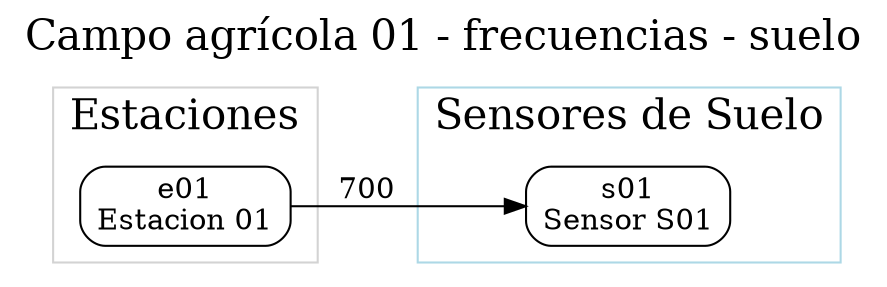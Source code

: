digraph G {
label="Campo agrícola 01 - frecuencias - suelo";
labelloc=top;
fontsize=20;
rankdir=LR;
node [shape=box, style=rounded];
subgraph cluster_estaciones { label="Estaciones"; color=lightgrey;
"e01" [label="e01\nEstacion 01"];
}
subgraph cluster_suelo { label="Sensores de Suelo"; color=lightblue;
"s01" [label="s01\nSensor S01"];
}
"e01" -> "s01" [label="700"];
}
